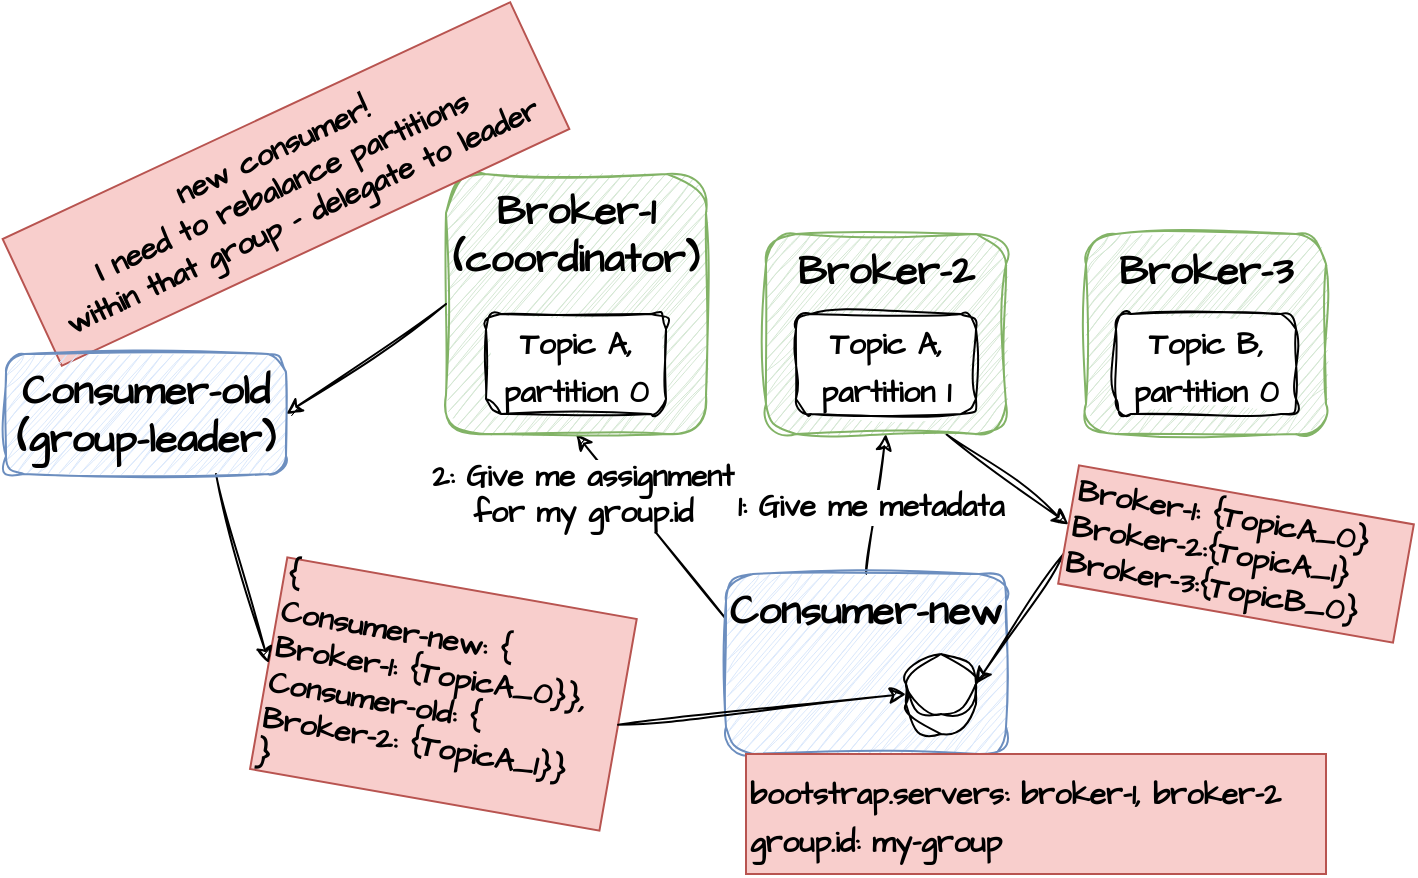 <mxfile version="22.0.0" type="device">
  <diagram name="Page-1" id="4Kjnb5W1Bbp35mC0OUED">
    <mxGraphModel dx="1034" dy="605" grid="1" gridSize="10" guides="1" tooltips="1" connect="1" arrows="1" fold="1" page="1" pageScale="1" pageWidth="827" pageHeight="1169" math="0" shadow="0">
      <root>
        <mxCell id="0" />
        <mxCell id="1" parent="0" />
        <mxCell id="kknwJmFH2p5gDbGO6E0J-6" style="rounded=0;sketch=1;hachureGap=4;jiggle=2;curveFitting=1;orthogonalLoop=1;jettySize=auto;html=1;exitX=0.5;exitY=0;exitDx=0;exitDy=0;entryX=0.5;entryY=1;entryDx=0;entryDy=0;fontFamily=Architects Daughter;fontSource=https%3A%2F%2Ffonts.googleapis.com%2Fcss%3Ffamily%3DArchitects%2BDaughter;fontSize=16;" parent="1" source="kknwJmFH2p5gDbGO6E0J-1" target="kknwJmFH2p5gDbGO6E0J-3" edge="1">
          <mxGeometry relative="1" as="geometry" />
        </mxCell>
        <mxCell id="kknwJmFH2p5gDbGO6E0J-7" value="1: Give me metadata" style="edgeLabel;html=1;align=center;verticalAlign=middle;resizable=0;points=[];fontSize=15;fontFamily=Architects Daughter;fontStyle=1" parent="kknwJmFH2p5gDbGO6E0J-6" vertex="1" connectable="0">
          <mxGeometry x="-0.033" y="3" relative="1" as="geometry">
            <mxPoint as="offset" />
          </mxGeometry>
        </mxCell>
        <mxCell id="JnNDVTrRgaUjg8cmO6rV-1" style="rounded=0;sketch=1;hachureGap=4;jiggle=2;curveFitting=1;orthogonalLoop=1;jettySize=auto;html=1;exitX=0;exitY=0.25;exitDx=0;exitDy=0;entryX=0.5;entryY=1;entryDx=0;entryDy=0;fontFamily=Architects Daughter;fontSource=https%3A%2F%2Ffonts.googleapis.com%2Fcss%3Ffamily%3DArchitects%2BDaughter;fontSize=16;" parent="1" source="kknwJmFH2p5gDbGO6E0J-1" target="kknwJmFH2p5gDbGO6E0J-2" edge="1">
          <mxGeometry relative="1" as="geometry" />
        </mxCell>
        <mxCell id="JnNDVTrRgaUjg8cmO6rV-2" value="&lt;b style=&quot;font-size: 15px;&quot;&gt;&lt;font style=&quot;font-size: 15px;&quot;&gt;2: Give me assignment&lt;br style=&quot;font-size: 15px;&quot;&gt;for my group.id&lt;br style=&quot;font-size: 15px;&quot;&gt;&lt;/font&gt;&lt;/b&gt;" style="edgeLabel;html=1;align=center;verticalAlign=middle;resizable=0;points=[];fontSize=15;fontFamily=Architects Daughter;" parent="JnNDVTrRgaUjg8cmO6rV-1" vertex="1" connectable="0">
          <mxGeometry x="0.151" y="-2" relative="1" as="geometry">
            <mxPoint x="-31" y="-8" as="offset" />
          </mxGeometry>
        </mxCell>
        <mxCell id="kknwJmFH2p5gDbGO6E0J-1" value="&lt;b&gt;Consumer-new&lt;/b&gt;" style="rounded=1;whiteSpace=wrap;html=1;sketch=1;hachureGap=4;jiggle=2;curveFitting=1;fontFamily=Architects Daughter;fontSource=https%3A%2F%2Ffonts.googleapis.com%2Fcss%3Ffamily%3DArchitects%2BDaughter;fontSize=20;fillColor=#dae8fc;strokeColor=#6c8ebf;verticalAlign=top;" parent="1" vertex="1">
          <mxGeometry x="370" y="350" width="140" height="90" as="geometry" />
        </mxCell>
        <mxCell id="kknwJmFH2p5gDbGO6E0J-2" value="&lt;b&gt;Broker-1&lt;br&gt;(coordinator)&lt;br&gt;&lt;br&gt;&lt;/b&gt;" style="rounded=1;whiteSpace=wrap;html=1;sketch=1;hachureGap=4;jiggle=2;curveFitting=1;fontFamily=Architects Daughter;fontSource=https%3A%2F%2Ffonts.googleapis.com%2Fcss%3Ffamily%3DArchitects%2BDaughter;fontSize=20;fillColor=#d5e8d4;strokeColor=#82b366;verticalAlign=top;" parent="1" vertex="1">
          <mxGeometry x="230" y="150" width="130" height="130" as="geometry" />
        </mxCell>
        <mxCell id="kknwJmFH2p5gDbGO6E0J-16" style="rounded=0;sketch=1;hachureGap=4;jiggle=2;curveFitting=1;orthogonalLoop=1;jettySize=auto;html=1;exitX=0.75;exitY=1;exitDx=0;exitDy=0;entryX=0;entryY=0.5;entryDx=0;entryDy=0;fontFamily=Architects Daughter;fontSource=https%3A%2F%2Ffonts.googleapis.com%2Fcss%3Ffamily%3DArchitects%2BDaughter;fontSize=16;" parent="1" source="kknwJmFH2p5gDbGO6E0J-3" target="kknwJmFH2p5gDbGO6E0J-12" edge="1">
          <mxGeometry relative="1" as="geometry" />
        </mxCell>
        <mxCell id="kknwJmFH2p5gDbGO6E0J-3" value="&lt;b&gt;Broker-2&lt;/b&gt;" style="rounded=1;whiteSpace=wrap;html=1;sketch=1;hachureGap=4;jiggle=2;curveFitting=1;fontFamily=Architects Daughter;fontSource=https%3A%2F%2Ffonts.googleapis.com%2Fcss%3Ffamily%3DArchitects%2BDaughter;fontSize=20;fillColor=#d5e8d4;strokeColor=#82b366;verticalAlign=top;" parent="1" vertex="1">
          <mxGeometry x="390" y="180" width="120" height="100" as="geometry" />
        </mxCell>
        <mxCell id="kknwJmFH2p5gDbGO6E0J-4" value="&lt;b&gt;Broker-3&lt;/b&gt;" style="rounded=1;whiteSpace=wrap;html=1;sketch=1;hachureGap=4;jiggle=2;curveFitting=1;fontFamily=Architects Daughter;fontSource=https%3A%2F%2Ffonts.googleapis.com%2Fcss%3Ffamily%3DArchitects%2BDaughter;fontSize=20;fillColor=#d5e8d4;strokeColor=#82b366;verticalAlign=top;" parent="1" vertex="1">
          <mxGeometry x="550" y="180" width="120" height="100" as="geometry" />
        </mxCell>
        <mxCell id="kknwJmFH2p5gDbGO6E0J-5" value="&lt;b&gt;&lt;font style=&quot;font-size: 15px;&quot;&gt;bootstrap.servers: broker-1, broker-2&lt;br&gt;group.id: my-group&lt;br&gt;&lt;/font&gt;&lt;/b&gt;" style="text;html=1;align=left;verticalAlign=middle;resizable=0;points=[];autosize=1;strokeColor=#b85450;fillColor=#f8cecc;fontSize=20;fontFamily=Architects Daughter;" parent="1" vertex="1">
          <mxGeometry x="380" y="440" width="290" height="60" as="geometry" />
        </mxCell>
        <mxCell id="kknwJmFH2p5gDbGO6E0J-8" value="&lt;font style=&quot;font-size: 15px;&quot;&gt;Topic A,&lt;br&gt;partition 0&lt;/font&gt;" style="rounded=1;whiteSpace=wrap;html=1;sketch=1;hachureGap=4;jiggle=2;curveFitting=1;fontFamily=Architects Daughter;fontSource=https%3A%2F%2Ffonts.googleapis.com%2Fcss%3Ffamily%3DArchitects%2BDaughter;fontSize=20;fontStyle=1" parent="1" vertex="1">
          <mxGeometry x="250" y="220" width="90" height="50" as="geometry" />
        </mxCell>
        <mxCell id="kknwJmFH2p5gDbGO6E0J-9" value="&lt;font style=&quot;font-size: 15px;&quot;&gt;Topic A,&lt;br&gt;partition 1&lt;/font&gt;" style="rounded=1;whiteSpace=wrap;html=1;sketch=1;hachureGap=4;jiggle=2;curveFitting=1;fontFamily=Architects Daughter;fontSource=https%3A%2F%2Ffonts.googleapis.com%2Fcss%3Ffamily%3DArchitects%2BDaughter;fontSize=20;fontStyle=1" parent="1" vertex="1">
          <mxGeometry x="405" y="220" width="90" height="50" as="geometry" />
        </mxCell>
        <mxCell id="kknwJmFH2p5gDbGO6E0J-10" value="&lt;font style=&quot;font-size: 15px;&quot;&gt;Topic B,&lt;br&gt;partition 0&lt;/font&gt;" style="rounded=1;whiteSpace=wrap;html=1;sketch=1;hachureGap=4;jiggle=2;curveFitting=1;fontFamily=Architects Daughter;fontSource=https%3A%2F%2Ffonts.googleapis.com%2Fcss%3Ffamily%3DArchitects%2BDaughter;fontSize=20;fontStyle=1" parent="1" vertex="1">
          <mxGeometry x="565" y="220" width="90" height="50" as="geometry" />
        </mxCell>
        <mxCell id="kknwJmFH2p5gDbGO6E0J-17" style="rounded=0;sketch=1;hachureGap=4;jiggle=2;curveFitting=1;orthogonalLoop=1;jettySize=auto;html=1;exitX=0;exitY=0.75;exitDx=0;exitDy=0;entryX=1;entryY=0;entryDx=0;entryDy=15;fontFamily=Architects Daughter;fontSource=https%3A%2F%2Ffonts.googleapis.com%2Fcss%3Ffamily%3DArchitects%2BDaughter;fontSize=16;entryPerimeter=0;" parent="1" source="kknwJmFH2p5gDbGO6E0J-12" target="kknwJmFH2p5gDbGO6E0J-18" edge="1">
          <mxGeometry relative="1" as="geometry" />
        </mxCell>
        <mxCell id="kknwJmFH2p5gDbGO6E0J-12" value="&lt;div style=&quot;font-size: 15px;&quot;&gt;&lt;span style=&quot;background-color: initial; font-size: 15px;&quot;&gt;&lt;b style=&quot;font-size: 15px;&quot;&gt;&lt;font style=&quot;font-size: 15px;&quot;&gt;Broker-1: {TopicA_0}&lt;/font&gt;&lt;/b&gt;&lt;/span&gt;&lt;/div&gt;&lt;div style=&quot;font-size: 15px;&quot;&gt;&lt;span style=&quot;background-color: initial; font-size: 15px;&quot;&gt;&lt;b style=&quot;font-size: 15px;&quot;&gt;&lt;font style=&quot;font-size: 15px;&quot;&gt;Broker-2:{TopicA_1}&lt;/font&gt;&lt;/b&gt;&lt;/span&gt;&lt;/div&gt;&lt;div style=&quot;font-size: 15px;&quot;&gt;&lt;span style=&quot;background-color: initial; font-size: 15px;&quot;&gt;&lt;b style=&quot;font-size: 15px;&quot;&gt;&lt;font style=&quot;font-size: 15px;&quot;&gt;Broker-3:{TopicB_0}&lt;/font&gt;&lt;/b&gt;&lt;/span&gt;&lt;/div&gt;" style="text;html=1;strokeColor=#b85450;fillColor=#f8cecc;align=left;verticalAlign=middle;whiteSpace=wrap;rounded=0;fontSize=15;fontFamily=Architects Daughter;rotation=10;" parent="1" vertex="1">
          <mxGeometry x="540" y="310" width="170" height="60" as="geometry" />
        </mxCell>
        <mxCell id="kknwJmFH2p5gDbGO6E0J-18" value="" style="shape=cylinder3;whiteSpace=wrap;html=1;boundedLbl=1;backgroundOutline=1;size=15;sketch=1;hachureGap=4;jiggle=2;curveFitting=1;fontFamily=Architects Daughter;fontSource=https%3A%2F%2Ffonts.googleapis.com%2Fcss%3Ffamily%3DArchitects%2BDaughter;fontSize=20;" parent="1" vertex="1">
          <mxGeometry x="460" y="390" width="35" height="40" as="geometry" />
        </mxCell>
        <mxCell id="JnNDVTrRgaUjg8cmO6rV-3" value="new consumer! &lt;br style=&quot;font-size: 15px;&quot;&gt;I need to rebalance partitions&amp;nbsp;&lt;br&gt;within that group - delegate to leader" style="text;html=1;align=center;verticalAlign=middle;resizable=0;points=[];autosize=1;strokeColor=#b85450;fillColor=#f8cecc;fontSize=15;fontFamily=Architects Daughter;fontStyle=1;rotation=-25;" parent="1" vertex="1">
          <mxGeometry x="10" y="120" width="280" height="70" as="geometry" />
        </mxCell>
        <mxCell id="JnNDVTrRgaUjg8cmO6rV-4" value="&lt;div style=&quot;font-size: 15px;&quot;&gt;&lt;span style=&quot;background-color: initial; font-size: 15px;&quot;&gt;&lt;b style=&quot;font-size: 15px;&quot;&gt;&lt;font style=&quot;font-size: 15px;&quot;&gt;{&lt;/font&gt;&lt;/b&gt;&lt;/span&gt;&lt;/div&gt;&lt;div style=&quot;font-size: 15px;&quot;&gt;&lt;span style=&quot;background-color: initial; font-size: 15px;&quot;&gt;&lt;b style=&quot;font-size: 15px;&quot;&gt;&lt;font style=&quot;font-size: 15px;&quot;&gt;Consumer-new: {&lt;/font&gt;&lt;/b&gt;&lt;/span&gt;&lt;/div&gt;&lt;div style=&quot;font-size: 15px;&quot;&gt;&lt;span style=&quot;background-color: initial; font-size: 15px;&quot;&gt;&lt;b style=&quot;font-size: 15px;&quot;&gt;&lt;font style=&quot;font-size: 15px;&quot;&gt;Broker-1: {TopicA_0}},&lt;/font&gt;&lt;/b&gt;&lt;/span&gt;&lt;/div&gt;&lt;div style=&quot;font-size: 15px;&quot;&gt;&lt;div style=&quot;border-color: var(--border-color);&quot;&gt;&lt;b style=&quot;border-color: var(--border-color);&quot;&gt;Consumer-old: {&lt;/b&gt;&lt;/div&gt;&lt;div style=&quot;border-color: var(--border-color);&quot;&gt;&lt;span style=&quot;border-color: var(--border-color); background-color: initial;&quot;&gt;&lt;b style=&quot;border-color: var(--border-color);&quot;&gt;Broker-2: {TopicA_1}}&lt;/b&gt;&lt;/span&gt;&lt;/div&gt;&lt;div style=&quot;border-color: var(--border-color);&quot;&gt;&lt;span style=&quot;border-color: var(--border-color); background-color: initial;&quot;&gt;&lt;b style=&quot;border-color: var(--border-color);&quot;&gt;}&lt;/b&gt;&lt;/span&gt;&lt;/div&gt;&lt;/div&gt;" style="text;html=1;strokeColor=#b85450;fillColor=#f8cecc;align=left;verticalAlign=middle;whiteSpace=wrap;rounded=0;fontSize=15;fontFamily=Architects Daughter;rotation=10;" parent="1" vertex="1">
          <mxGeometry x="140" y="356.31" width="177.39" height="107.38" as="geometry" />
        </mxCell>
        <mxCell id="JnNDVTrRgaUjg8cmO6rV-5" style="rounded=0;sketch=1;hachureGap=4;jiggle=2;curveFitting=1;orthogonalLoop=1;jettySize=auto;html=1;exitX=0;exitY=0.5;exitDx=0;exitDy=0;entryX=1;entryY=0.5;entryDx=0;entryDy=0;fontFamily=Architects Daughter;fontSource=https%3A%2F%2Ffonts.googleapis.com%2Fcss%3Ffamily%3DArchitects%2BDaughter;fontSize=16;" parent="1" source="kknwJmFH2p5gDbGO6E0J-2" target="y5MRBDlHVCtJY2dbEpR2-1" edge="1">
          <mxGeometry relative="1" as="geometry" />
        </mxCell>
        <mxCell id="JnNDVTrRgaUjg8cmO6rV-6" style="rounded=0;sketch=1;hachureGap=4;jiggle=2;curveFitting=1;orthogonalLoop=1;jettySize=auto;html=1;exitX=1;exitY=0.5;exitDx=0;exitDy=0;entryX=0;entryY=0.5;entryDx=0;entryDy=0;entryPerimeter=0;fontFamily=Architects Daughter;fontSource=https%3A%2F%2Ffonts.googleapis.com%2Fcss%3Ffamily%3DArchitects%2BDaughter;fontSize=16;" parent="1" source="JnNDVTrRgaUjg8cmO6rV-4" target="kknwJmFH2p5gDbGO6E0J-18" edge="1">
          <mxGeometry relative="1" as="geometry" />
        </mxCell>
        <mxCell id="y5MRBDlHVCtJY2dbEpR2-2" style="rounded=0;sketch=1;hachureGap=4;jiggle=2;curveFitting=1;orthogonalLoop=1;jettySize=auto;html=1;exitX=0.75;exitY=1;exitDx=0;exitDy=0;entryX=0;entryY=0.5;entryDx=0;entryDy=0;fontFamily=Architects Daughter;fontSource=https%3A%2F%2Ffonts.googleapis.com%2Fcss%3Ffamily%3DArchitects%2BDaughter;fontSize=16;" edge="1" parent="1" source="y5MRBDlHVCtJY2dbEpR2-1" target="JnNDVTrRgaUjg8cmO6rV-4">
          <mxGeometry relative="1" as="geometry" />
        </mxCell>
        <mxCell id="y5MRBDlHVCtJY2dbEpR2-1" value="&lt;b&gt;Consumer-old&lt;br&gt;(group-leader)&lt;br&gt;&lt;/b&gt;" style="rounded=1;whiteSpace=wrap;html=1;sketch=1;hachureGap=4;jiggle=2;curveFitting=1;fontFamily=Architects Daughter;fontSource=https%3A%2F%2Ffonts.googleapis.com%2Fcss%3Ffamily%3DArchitects%2BDaughter;fontSize=20;fillColor=#dae8fc;strokeColor=#6c8ebf;verticalAlign=top;" vertex="1" parent="1">
          <mxGeometry x="10" y="240" width="140" height="60" as="geometry" />
        </mxCell>
      </root>
    </mxGraphModel>
  </diagram>
</mxfile>
